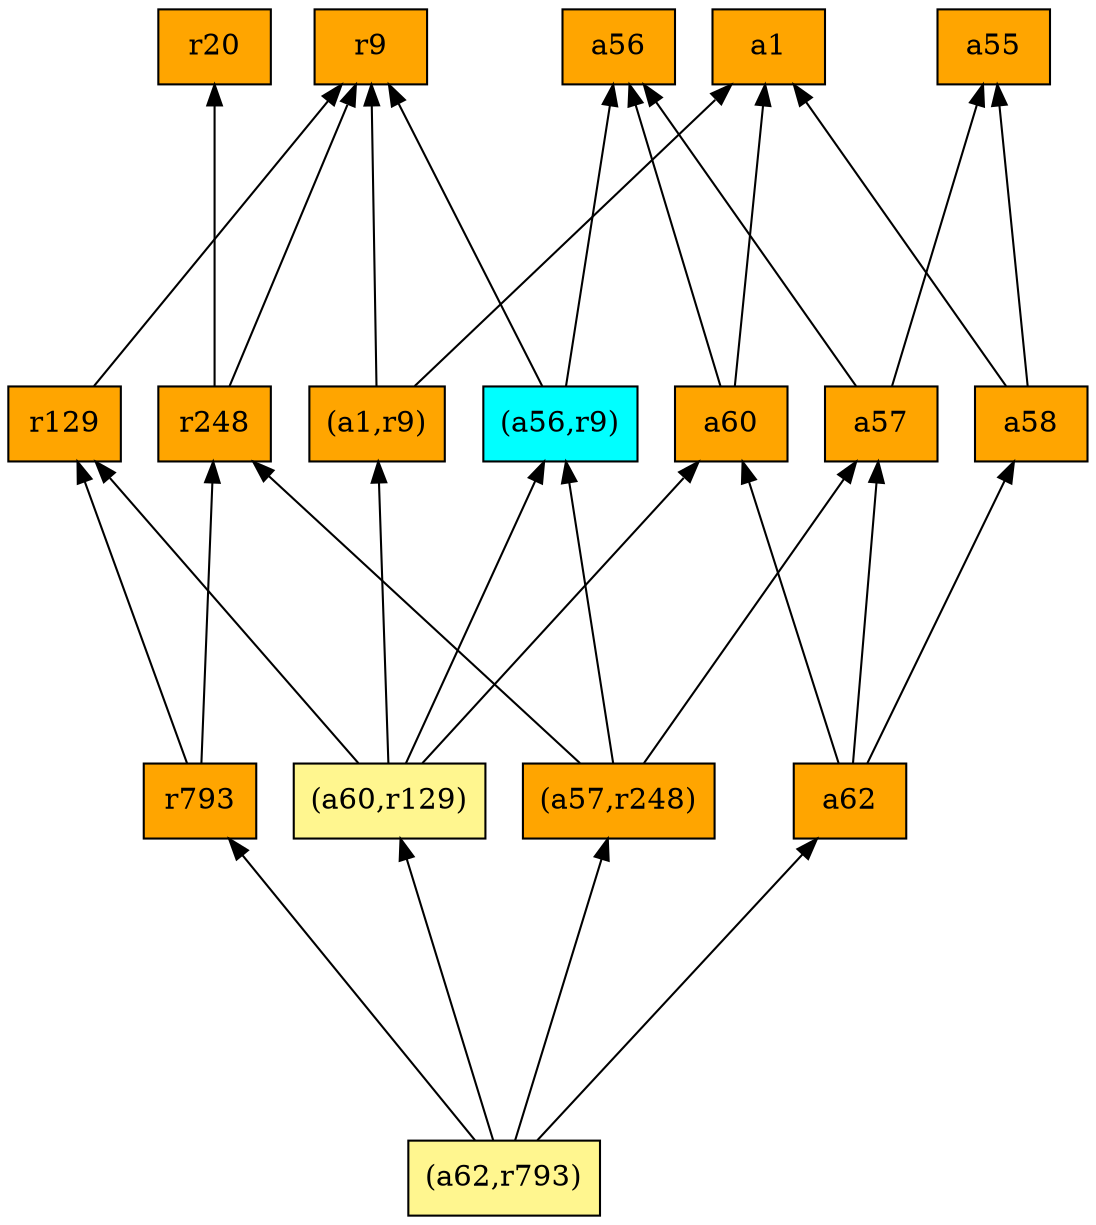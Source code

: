 digraph G {
rankdir=BT;ranksep="2.0";
"(a1,r9)" [shape=record,fillcolor=orange,style=filled,label="{(a1,r9)}"];
"r129" [shape=record,fillcolor=orange,style=filled,label="{r129}"];
"a58" [shape=record,fillcolor=orange,style=filled,label="{a58}"];
"a56" [shape=record,fillcolor=orange,style=filled,label="{a56}"];
"a57" [shape=record,fillcolor=orange,style=filled,label="{a57}"];
"r793" [shape=record,fillcolor=orange,style=filled,label="{r793}"];
"(a62,r793)" [shape=record,fillcolor=khaki1,style=filled,label="{(a62,r793)}"];
"r9" [shape=record,fillcolor=orange,style=filled,label="{r9}"];
"a62" [shape=record,fillcolor=orange,style=filled,label="{a62}"];
"a1" [shape=record,fillcolor=orange,style=filled,label="{a1}"];
"r248" [shape=record,fillcolor=orange,style=filled,label="{r248}"];
"a60" [shape=record,fillcolor=orange,style=filled,label="{a60}"];
"(a57,r248)" [shape=record,fillcolor=orange,style=filled,label="{(a57,r248)}"];
"a55" [shape=record,fillcolor=orange,style=filled,label="{a55}"];
"(a56,r9)" [shape=record,fillcolor=cyan,style=filled,label="{(a56,r9)}"];
"r20" [shape=record,fillcolor=orange,style=filled,label="{r20}"];
"(a60,r129)" [shape=record,fillcolor=khaki1,style=filled,label="{(a60,r129)}"];
"(a1,r9)" -> "r9"
"(a1,r9)" -> "a1"
"r129" -> "r9"
"a58" -> "a1"
"a58" -> "a55"
"a57" -> "a56"
"a57" -> "a55"
"r793" -> "r129"
"r793" -> "r248"
"(a62,r793)" -> "(a60,r129)"
"(a62,r793)" -> "(a57,r248)"
"(a62,r793)" -> "r793"
"(a62,r793)" -> "a62"
"a62" -> "a58"
"a62" -> "a60"
"a62" -> "a57"
"r248" -> "r9"
"r248" -> "r20"
"a60" -> "a1"
"a60" -> "a56"
"(a57,r248)" -> "a57"
"(a57,r248)" -> "(a56,r9)"
"(a57,r248)" -> "r248"
"(a56,r9)" -> "r9"
"(a56,r9)" -> "a56"
"(a60,r129)" -> "a60"
"(a60,r129)" -> "r129"
"(a60,r129)" -> "(a1,r9)"
"(a60,r129)" -> "(a56,r9)"
}